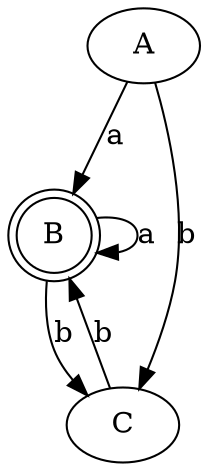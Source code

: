 digraph AFD {
	B [shape=doublecircle]
	C
	A
	A -> B [label=a]
	B -> B [label=a]
	A -> C [label=b]
	C -> B [label=b]
	B -> C [label=b]
}
